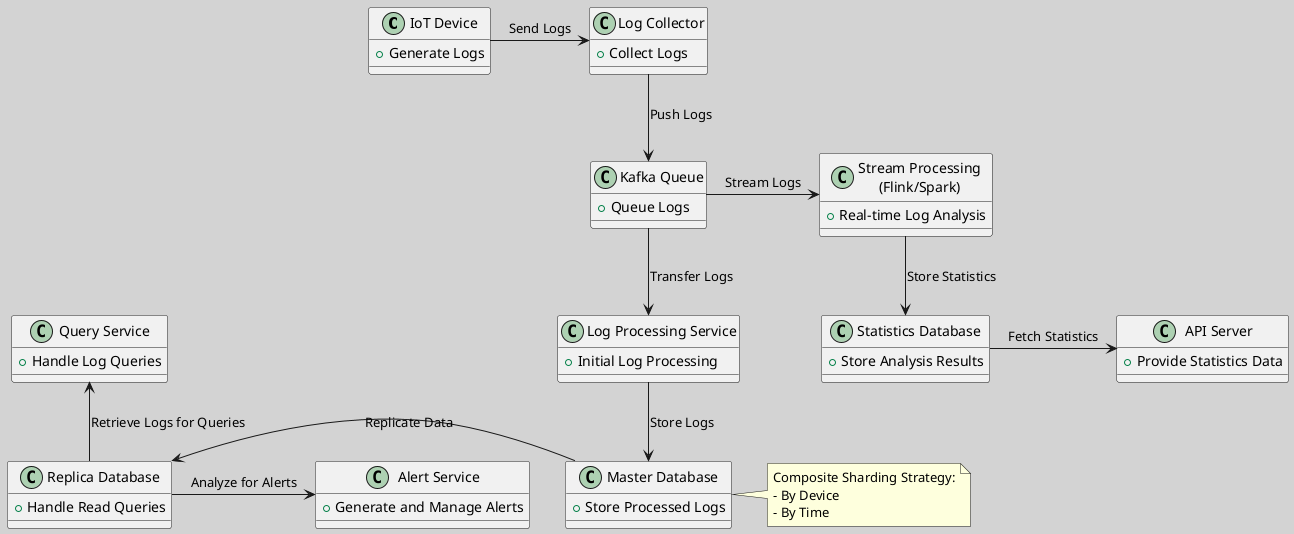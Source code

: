 @startuml
skinparam backgroundColor #D3D3D3

skinparam rectangle {
    BackgroundColor PaleGreen
    BorderColor DarkSlateGray
}

class "IoT Device" as IoTDevice {
    +Generate Logs
}

class "Log Collector" as LogCollector {
    +Collect Logs
}

class "Kafka Queue" as Kafka {
    +Queue Logs
}

class "Log Processing Service" as LogProcessing {
    +Initial Log Processing
}

class "Master Database" as MasterDB {
    +Store Processed Logs
}

class "Replica Database" as ReplicaDB {
    +Handle Read Queries
}

class "Query Service" as QueryService {
    +Handle Log Queries
}

class "Alert Service" as AlertService {
    +Generate and Manage Alerts
}

class "Stream Processing\n(Flink/Spark)" as StreamProcessing {
    +Real-time Log Analysis
}

class "Statistics Database" as StatsDB {
    +Store Analysis Results
}

class "API Server" as APIServer {
    +Provide Statistics Data
}

IoTDevice -right-> LogCollector : Send Logs
LogCollector -down-> Kafka : Push Logs
Kafka -down-> LogProcessing : Transfer Logs
Kafka -right-> StreamProcessing : Stream Logs
LogProcessing -down-> MasterDB : Store Logs
MasterDB -left-> ReplicaDB : Replicate Data
ReplicaDB -up-> QueryService : Retrieve Logs for Queries
ReplicaDB -right-> AlertService : Analyze for Alerts
StreamProcessing -down-> StatsDB : Store Statistics
StatsDB -right-> APIServer : Fetch Statistics

note right of MasterDB
  Composite Sharding Strategy:
  - By Device
  - By Time
end note
@enduml
